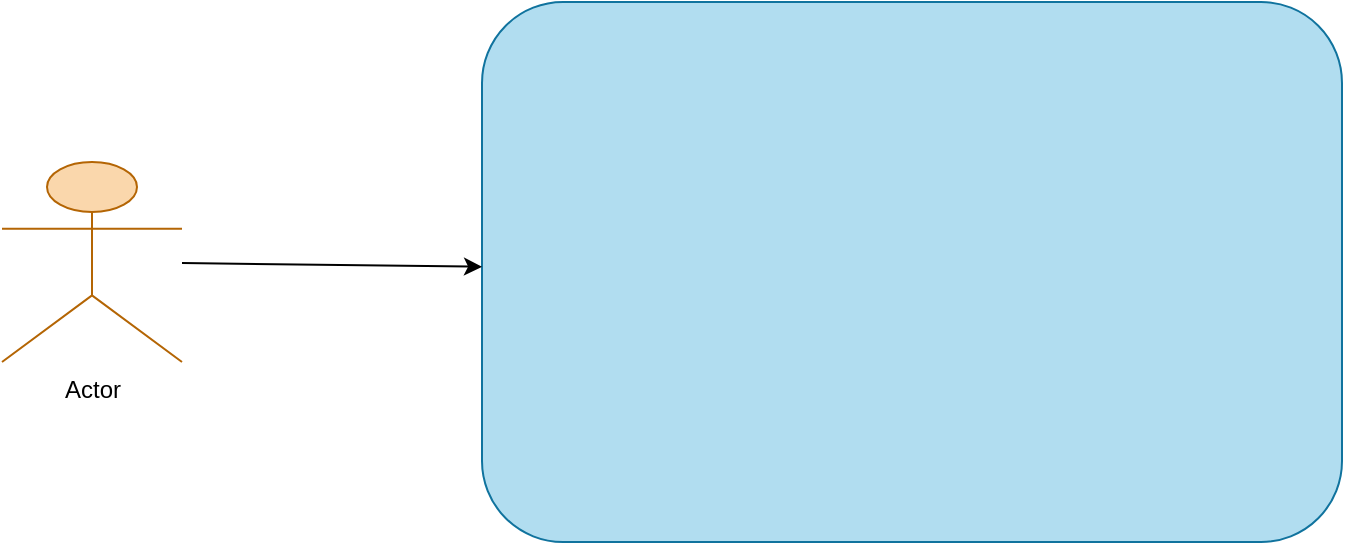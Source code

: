<mxfile>
    <diagram id="9RsPkuhTKivDwpzOASIi" name="ページ1">
        <mxGraphModel dx="1126" dy="1364" grid="1" gridSize="10" guides="1" tooltips="1" connect="1" arrows="1" fold="1" page="1" pageScale="1" pageWidth="827" pageHeight="1169" math="0" shadow="0">
            <root>
                <mxCell id="0"/>
                <mxCell id="1" parent="0"/>
                <mxCell id="2" value="" style="rounded=1;whiteSpace=wrap;html=1;fillColor=#b1ddf0;strokeColor=#10739e;" vertex="1" parent="1">
                    <mxGeometry x="270" y="120" width="430" height="270" as="geometry"/>
                </mxCell>
                <mxCell id="5" style="edgeStyle=none;html=1;" edge="1" parent="1" source="3" target="2">
                    <mxGeometry relative="1" as="geometry"/>
                </mxCell>
                <mxCell id="3" value="Actor" style="shape=umlActor;verticalLabelPosition=bottom;verticalAlign=top;html=1;outlineConnect=0;fillColor=#fad7ac;strokeColor=#b46504;" vertex="1" parent="1">
                    <mxGeometry x="30" y="200" width="90" height="100" as="geometry"/>
                </mxCell>
                <mxCell id="12" value="" style="shape=image;verticalLabelPosition=bottom;labelBackgroundColor=default;verticalAlign=top;aspect=fixed;imageAspect=0;image=https://cdn.discordapp.com/attachments/1180725363559637065/1200430113385357423/Phaser_Logo_Web_Quality.png?ex%253D65c626a9%2526is%253D65b3b1a9%2526hm%253D8dffae76b352ae186edfe56dbf6f0a0d7d8768a9cb04a639f0a0fb80f0f0c40c%2526;" vertex="1" parent="1">
                    <mxGeometry x="300" y="130" width="170" height="141.55" as="geometry"/>
                </mxCell>
                <mxCell id="13" value="" style="shape=image;verticalLabelPosition=bottom;labelBackgroundColor=default;verticalAlign=top;aspect=fixed;imageAspect=0;image=https://cdn.discordapp.com/attachments/1180725363559637065/1200425031415648286/nextjs-logotype-light-background.png?ex%253D65c621ee%2526is%253D65b3acee%2526hm%253D6f2ec4641c9b3ce8907c30a836094c0fe554228dba515f1206563d690b663a11%2526;" vertex="1" parent="1">
                    <mxGeometry x="338.1" y="300" width="273.8" height="55.29" as="geometry"/>
                </mxCell>
                <mxCell id="14" value="" style="shape=image;verticalLabelPosition=bottom;labelBackgroundColor=default;verticalAlign=top;aspect=fixed;imageAspect=0;image=https://cdn.discordapp.com/attachments/1180725363559637065/1200425032585859184/ts-logo-256.png?ex%253D65c621ee%2526is%253D65b3acee%2526hm%253D607424b01ec08bc252d51295e66e436892216bda6dc42af0f50776b58cc0815c%2526;" vertex="1" parent="1">
                    <mxGeometry x="510" y="130" width="150" height="150" as="geometry"/>
                </mxCell>
            </root>
        </mxGraphModel>
    </diagram>
</mxfile>